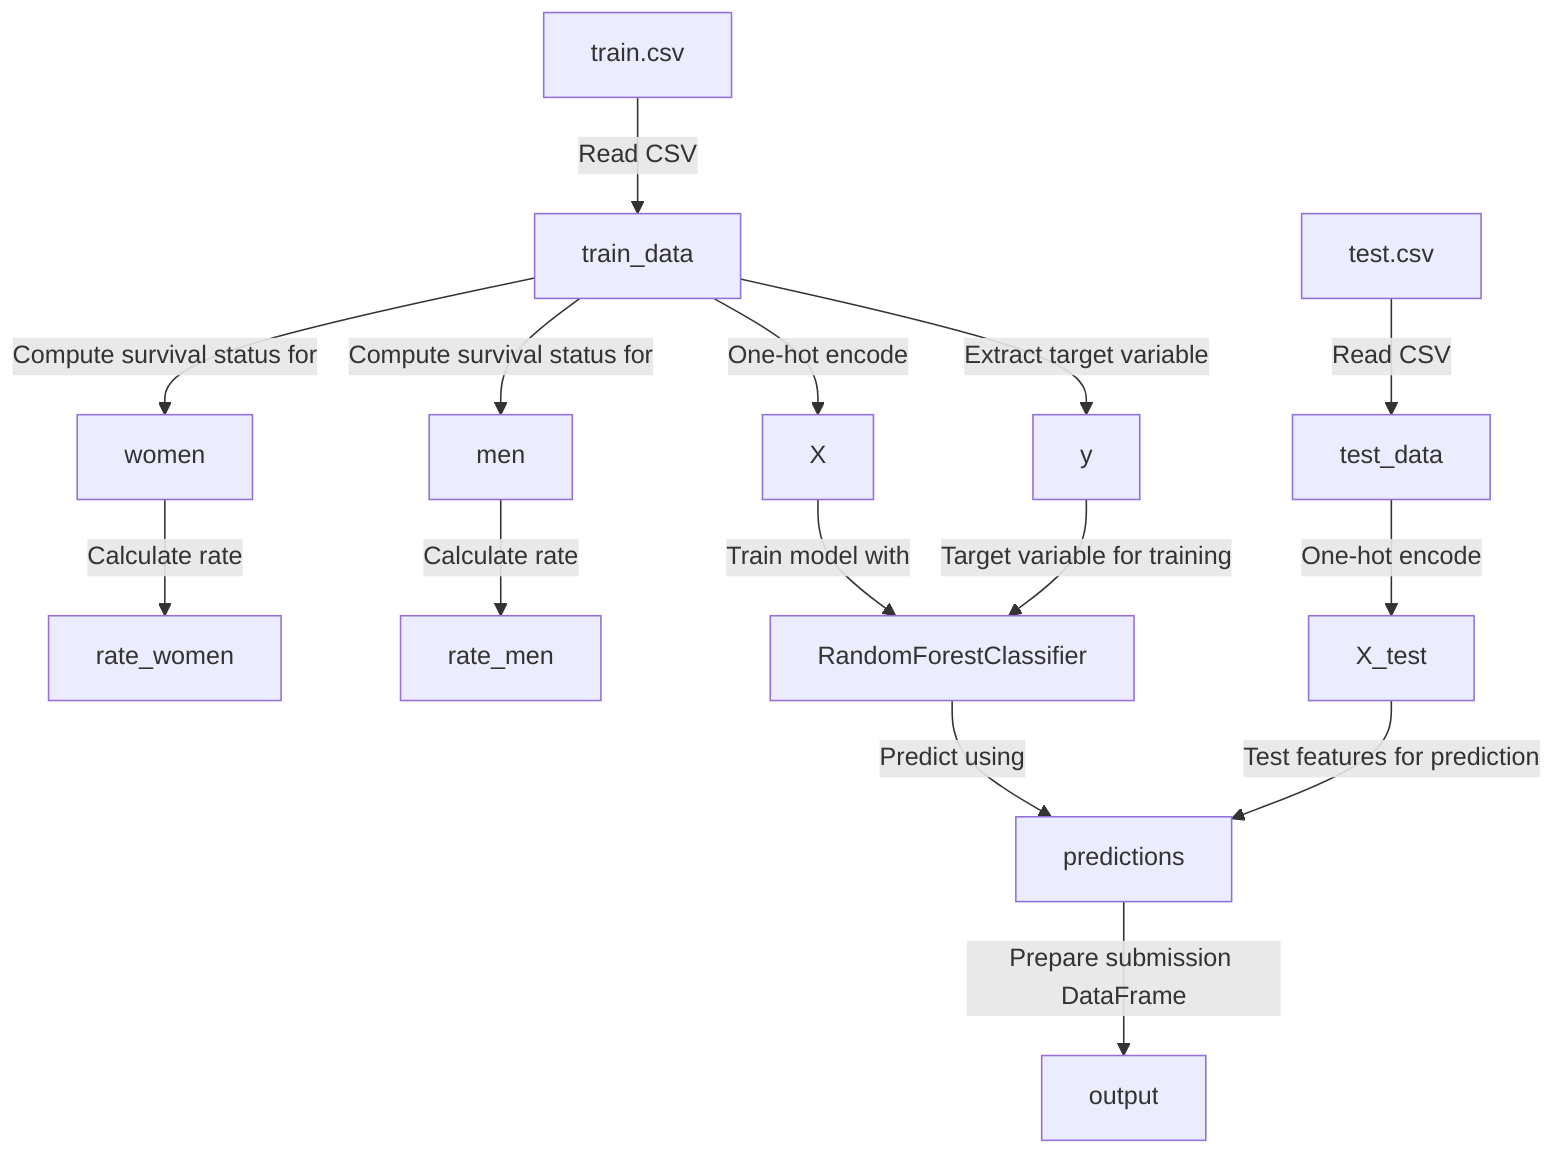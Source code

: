 flowchart TD

    %% Data Sources
    A1["train.csv"] -->|Read CSV| B1["train_data"]
    A2["test.csv"] -->|Read CSV| B2["test_data"]

    %% Data Transformation
    B1 -->|Compute survival status for| C1["women"]
    C1 -->|Calculate rate| D1["rate_women"]
    B1 -->|Compute survival status for| C2["men"]
    C2 -->|Calculate rate| D2["rate_men"]

    %% Feature Engineering
    B1 -->|One-hot encode| E1["X"]
    B2 -->|One-hot encode| E2["X_test"]

    %% Model Preparation
    B1 -->|Extract target variable| F1["y"]
    E1 -->|Train model with| G["RandomForestClassifier"]
    F1 -->|Target variable for training| G["RandomForestClassifier"]

    %% Model Training and Prediction
    G -->|Predict using| H["predictions"]
    E2 -->|Test features for prediction| H

    %% Prepare Output
    H -->|Prepare submission DataFrame| I["output"]